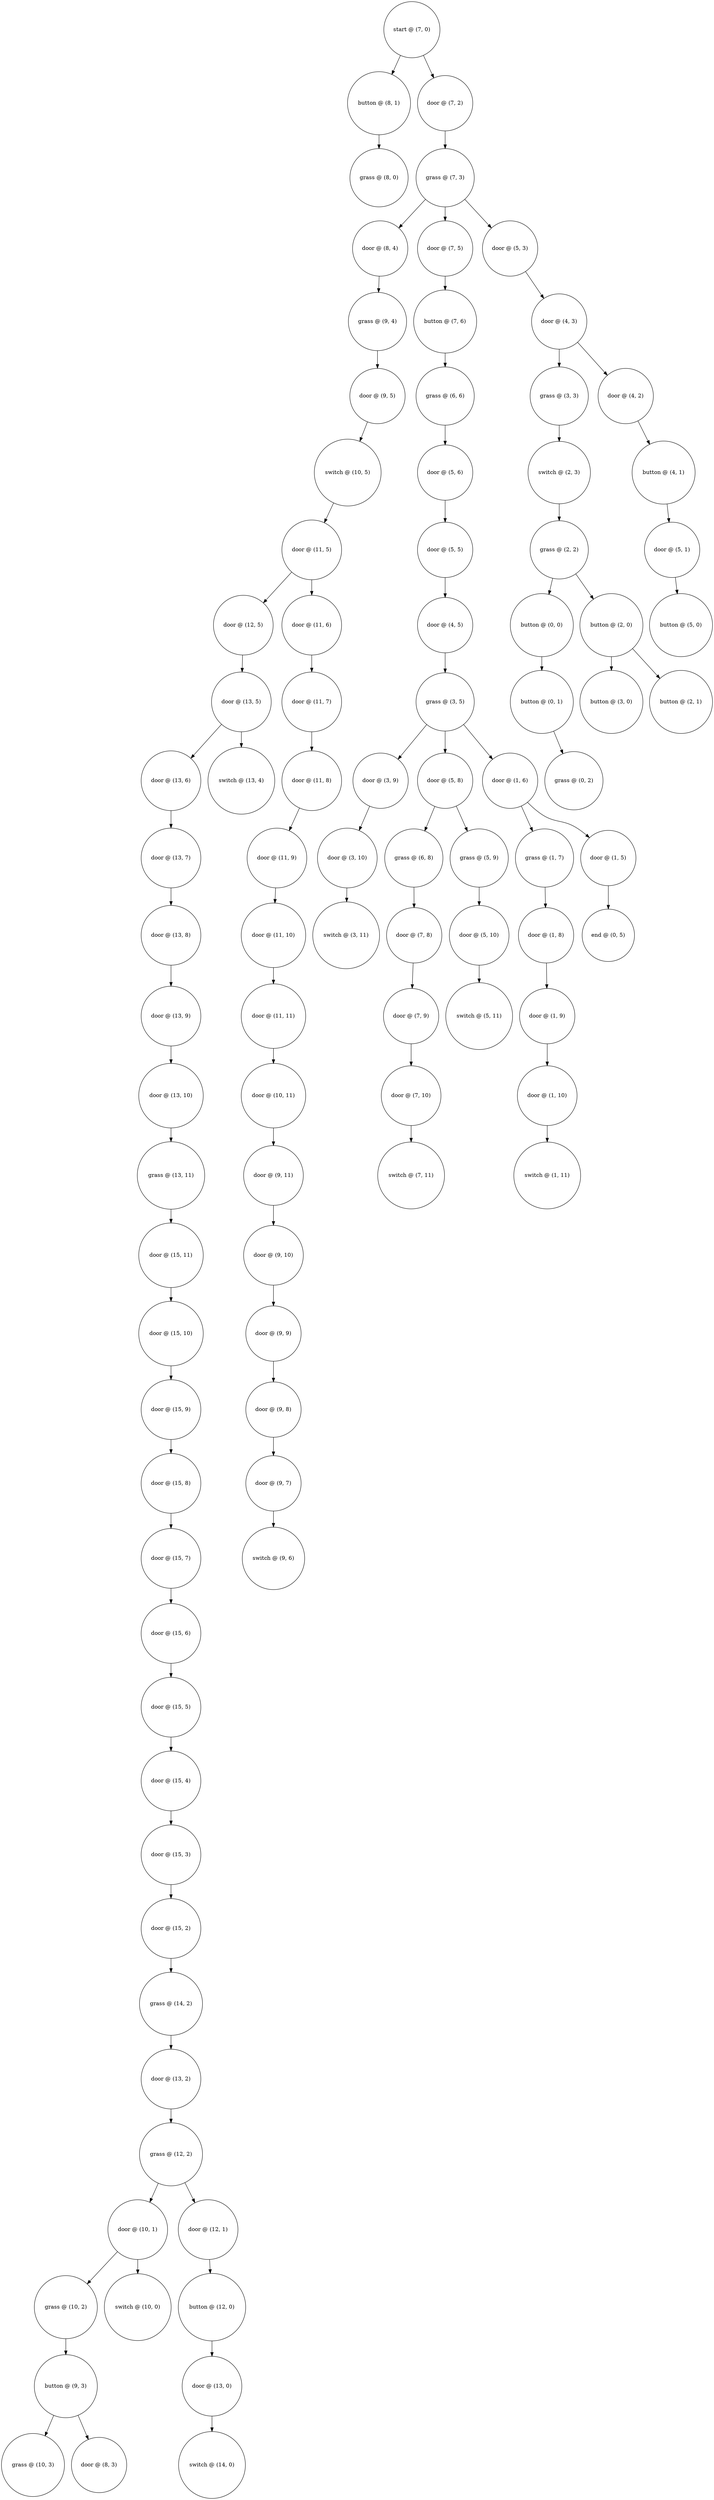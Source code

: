 digraph {
	node [shape=circle]
	"button @ (7, 6)"
	"button @ (7, 6)" -> "grass @ (6, 6)"
	"switch @ (9, 6)"
	"door @ (10, 11)"
	"door @ (10, 11)" -> "door @ (9, 11)"
	"door @ (15, 9)"
	"door @ (15, 9)" -> "door @ (15, 8)"
	"button @ (3, 0)"
	"door @ (11, 5)"
	"door @ (11, 5)" -> "door @ (12, 5)"
	"door @ (11, 5)" -> "door @ (11, 6)"
	"door @ (12, 5)"
	"door @ (12, 5)" -> "door @ (13, 5)"
	"grass @ (6, 6)"
	"grass @ (6, 6)" -> "door @ (5, 6)"
	"door @ (9, 9)"
	"door @ (9, 9)" -> "door @ (9, 8)"
	"switch @ (3, 11)"
	"grass @ (8, 0)"
	"door @ (7, 10)"
	"door @ (7, 10)" -> "switch @ (7, 11)"
	"door @ (15, 4)"
	"door @ (15, 4)" -> "door @ (15, 3)"
	"door @ (4, 3)"
	"door @ (4, 3)" -> "grass @ (3, 3)"
	"door @ (4, 3)" -> "door @ (4, 2)"
	"door @ (15, 2)"
	"door @ (15, 2)" -> "grass @ (14, 2)"
	"door @ (15, 8)"
	"door @ (15, 8)" -> "door @ (15, 7)"
	"door @ (13, 9)"
	"door @ (13, 9)" -> "door @ (13, 10)"
	"door @ (11, 9)"
	"door @ (11, 9)" -> "door @ (11, 10)"
	"button @ (4, 1)"
	"button @ (4, 1)" -> "door @ (5, 1)"
	"door @ (11, 8)"
	"door @ (11, 8)" -> "door @ (11, 9)"
	"door @ (11, 10)"
	"door @ (11, 10)" -> "door @ (11, 11)"
	"door @ (7, 8)"
	"door @ (7, 8)" -> "door @ (7, 9)"
	"switch @ (2, 3)"
	"switch @ (2, 3)" -> "grass @ (2, 2)"
	"door @ (13, 10)"
	"door @ (13, 10)" -> "grass @ (13, 11)"
	"button @ (2, 1)"
	"door @ (1, 8)"
	"door @ (1, 8)" -> "door @ (1, 9)"
	"door @ (9, 7)"
	"door @ (9, 7)" -> "switch @ (9, 6)"
	"door @ (5, 5)"
	"door @ (5, 5)" -> "door @ (4, 5)"
	"door @ (13, 5)"
	"door @ (13, 5)" -> "door @ (13, 6)"
	"door @ (13, 5)" -> "switch @ (13, 4)"
	"door @ (8, 4)"
	"door @ (8, 4)" -> "grass @ (9, 4)"
	"grass @ (13, 11)"
	"grass @ (13, 11)" -> "door @ (15, 11)"
	"door @ (15, 7)"
	"door @ (15, 7)" -> "door @ (15, 6)"
	"grass @ (10, 3)"
	"door @ (7, 5)"
	"door @ (7, 5)" -> "button @ (7, 6)"
	"door @ (15, 11)"
	"door @ (15, 11)" -> "door @ (15, 10)"
	"door @ (1, 9)"
	"door @ (1, 9)" -> "door @ (1, 10)"
	"grass @ (10, 2)"
	"grass @ (10, 2)" -> "button @ (9, 3)"
	"door @ (7, 9)"
	"door @ (7, 9)" -> "door @ (7, 10)"
	"door @ (10, 1)"
	"door @ (10, 1)" -> "grass @ (10, 2)"
	"door @ (10, 1)" -> "switch @ (10, 0)"
	"door @ (4, 5)"
	"door @ (4, 5)" -> "grass @ (3, 5)"
	"door @ (9, 11)"
	"door @ (9, 11)" -> "door @ (9, 10)"
	"end @ (0, 5)"
	"door @ (15, 3)"
	"door @ (15, 3)" -> "door @ (15, 2)"
	"switch @ (7, 11)"
	"switch @ (1, 11)"
	"grass @ (7, 3)"
	"grass @ (7, 3)" -> "door @ (5, 3)"
	"grass @ (7, 3)" -> "door @ (8, 4)"
	"grass @ (7, 3)" -> "door @ (7, 5)"
	"button @ (0, 0)"
	"button @ (0, 0)" -> "button @ (0, 1)"
	"door @ (4, 2)"
	"door @ (4, 2)" -> "button @ (4, 1)"
	"grass @ (14, 2)"
	"grass @ (14, 2)" -> "door @ (13, 2)"
	"door @ (13, 8)"
	"door @ (13, 8)" -> "door @ (13, 9)"
	"door @ (5, 6)"
	"door @ (5, 6)" -> "door @ (5, 5)"
	"grass @ (9, 4)"
	"grass @ (9, 4)" -> "door @ (9, 5)"
	"door @ (11, 7)"
	"door @ (11, 7)" -> "door @ (11, 8)"
	"switch @ (14, 0)"
	"grass @ (6, 8)"
	"grass @ (6, 8)" -> "door @ (7, 8)"
	"button @ (9, 3)"
	"button @ (9, 3)" -> "grass @ (10, 3)"
	"button @ (9, 3)" -> "door @ (8, 3)"
	"button @ (0, 1)"
	"button @ (0, 1)" -> "grass @ (0, 2)"
	"grass @ (2, 2)"
	"grass @ (2, 2)" -> "button @ (2, 0)"
	"grass @ (2, 2)" -> "button @ (0, 0)"
	"door @ (15, 10)"
	"door @ (15, 10)" -> "door @ (15, 9)"
	"grass @ (1, 7)"
	"grass @ (1, 7)" -> "door @ (1, 8)"
	"door @ (5, 3)"
	"door @ (5, 3)" -> "door @ (4, 3)"
	"door @ (11, 11)"
	"door @ (11, 11)" -> "door @ (10, 11)"
	"door @ (3, 10)"
	"door @ (3, 10)" -> "switch @ (3, 11)"
	"door @ (3, 9)"
	"door @ (3, 9)" -> "door @ (3, 10)"
	"grass @ (5, 9)"
	"grass @ (5, 9)" -> "door @ (5, 10)"
	"button @ (12, 0)"
	"button @ (12, 0)" -> "door @ (13, 0)"
	"door @ (13, 6)"
	"door @ (13, 6)" -> "door @ (13, 7)"
	"button @ (2, 0)"
	"button @ (2, 0)" -> "button @ (3, 0)"
	"button @ (2, 0)" -> "button @ (2, 1)"
	"start @ (7, 0)"
	"start @ (7, 0)" -> "button @ (8, 1)"
	"start @ (7, 0)" -> "door @ (7, 2)"
	"door @ (5, 1)"
	"door @ (5, 1)" -> "button @ (5, 0)"
	"door @ (8, 3)"
	"grass @ (3, 5)"
	"grass @ (3, 5)" -> "door @ (5, 8)"
	"grass @ (3, 5)" -> "door @ (3, 9)"
	"grass @ (3, 5)" -> "door @ (1, 6)"
	"switch @ (5, 11)"
	"door @ (13, 0)"
	"door @ (13, 0)" -> "switch @ (14, 0)"
	"button @ (8, 1)"
	"button @ (8, 1)" -> "grass @ (8, 0)"
	"grass @ (3, 3)"
	"grass @ (3, 3)" -> "switch @ (2, 3)"
	"door @ (9, 8)"
	"door @ (9, 8)" -> "door @ (9, 7)"
	"door @ (9, 10)"
	"door @ (9, 10)" -> "door @ (9, 9)"
	"door @ (13, 2)"
	"door @ (13, 2)" -> "grass @ (12, 2)"
	"door @ (9, 5)"
	"door @ (9, 5)" -> "switch @ (10, 5)"
	"door @ (5, 8)"
	"door @ (5, 8)" -> "grass @ (5, 9)"
	"door @ (5, 8)" -> "grass @ (6, 8)"
	"button @ (5, 0)"
	"switch @ (13, 4)"
	"door @ (5, 10)"
	"door @ (5, 10)" -> "switch @ (5, 11)"
	"door @ (13, 7)"
	"door @ (13, 7)" -> "door @ (13, 8)"
	"door @ (11, 6)"
	"door @ (11, 6)" -> "door @ (11, 7)"
	"door @ (15, 6)"
	"door @ (15, 6)" -> "door @ (15, 5)"
	"switch @ (10, 5)"
	"switch @ (10, 5)" -> "door @ (11, 5)"
	"door @ (15, 5)"
	"door @ (15, 5)" -> "door @ (15, 4)"
	"door @ (1, 6)"
	"door @ (1, 6)" -> "grass @ (1, 7)"
	"door @ (1, 6)" -> "door @ (1, 5)"
	"door @ (7, 2)"
	"door @ (7, 2)" -> "grass @ (7, 3)"
	"grass @ (0, 2)"
	"switch @ (10, 0)"
	"grass @ (12, 2)"
	"grass @ (12, 2)" -> "door @ (12, 1)"
	"grass @ (12, 2)" -> "door @ (10, 1)"
	"door @ (1, 10)"
	"door @ (1, 10)" -> "switch @ (1, 11)"
	"door @ (1, 5)"
	"door @ (1, 5)" -> "end @ (0, 5)"
	"door @ (12, 1)"
	"door @ (12, 1)" -> "button @ (12, 0)"
}
